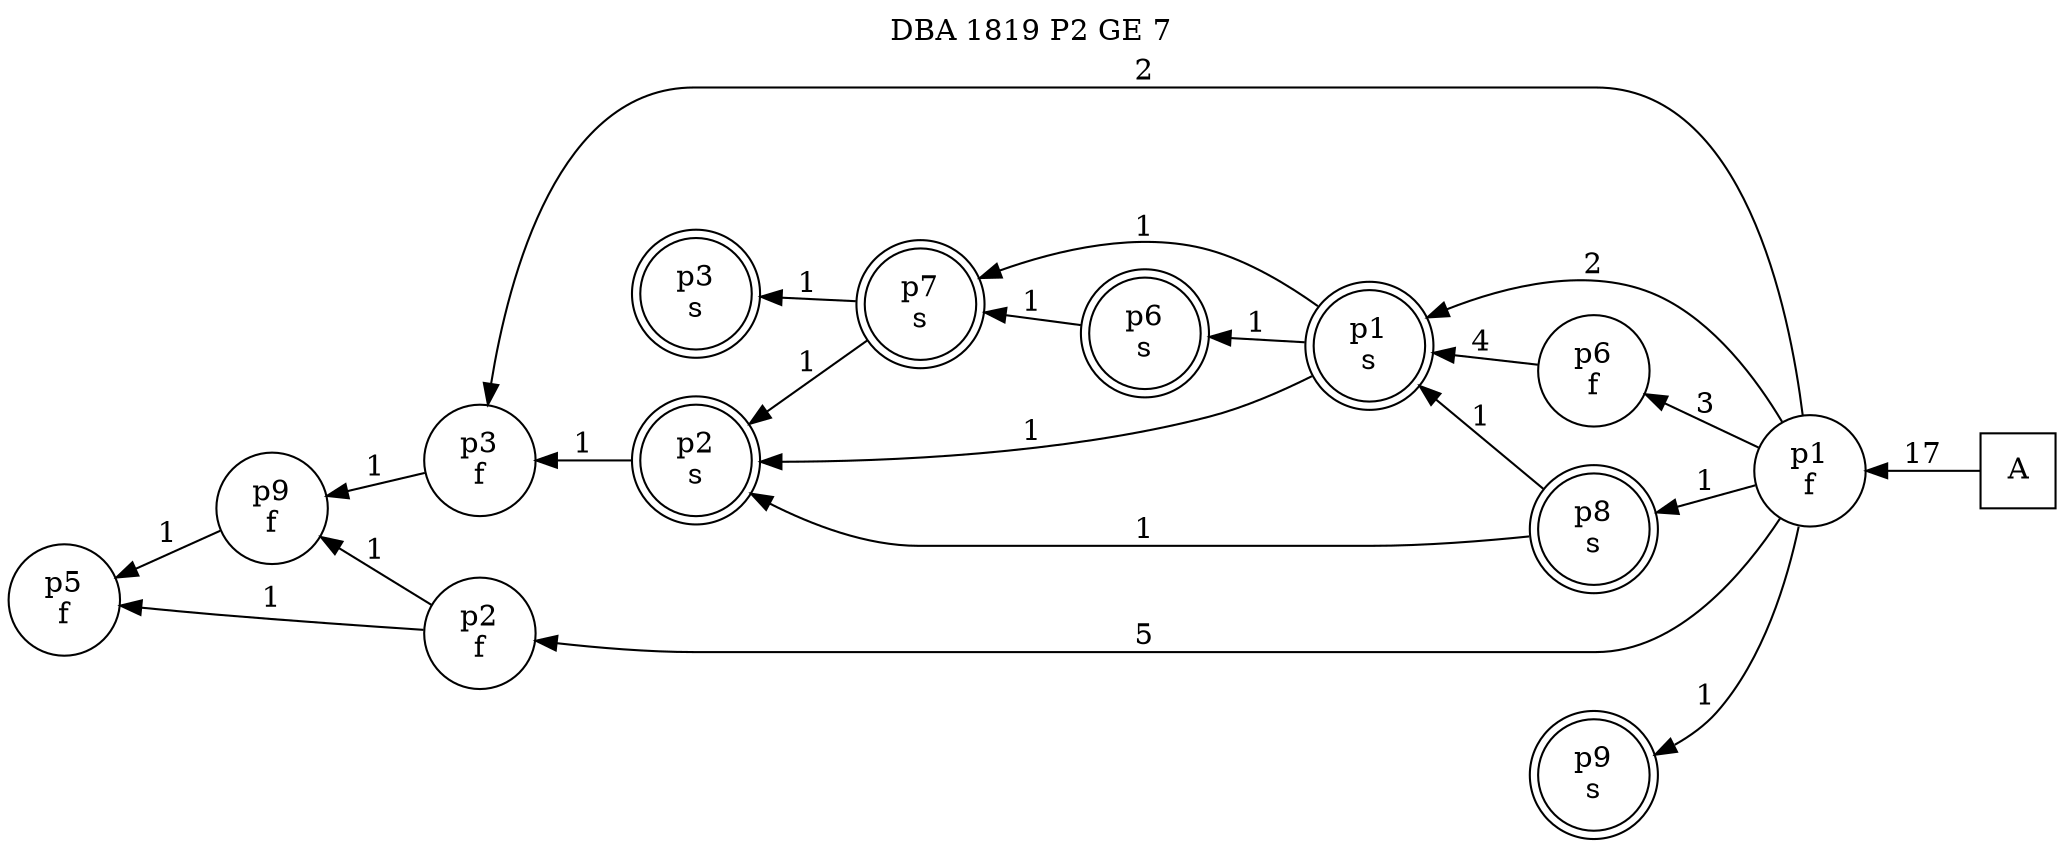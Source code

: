 digraph DBA_1819_P2_GE_7_GOOD {
labelloc="tl"
label= " DBA 1819 P2 GE 7 "
rankdir="RL";
"A" [shape="square" label="A"]
"p1_f" [shape="circle" label="p1
f"]
"p6_f" [shape="circle" label="p6
f"]
"p1_s" [shape="doublecircle" label="p1
s"]
"p6_s" [shape="doublecircle" label="p6
s"]
"p7_s" [shape="doublecircle" label="p7
s"]
"p3_s" [shape="doublecircle" label="p3
s"]
"p2_s" [shape="doublecircle" label="p2
s"]
"p3_f" [shape="circle" label="p3
f"]
"p2_f" [shape="circle" label="p2
f"]
"p5_f" [shape="circle" label="p5
f"]
"p8_s" [shape="doublecircle" label="p8
s"]
"p9_f" [shape="circle" label="p9
f"]
"p9_s" [shape="doublecircle" label="p9
s"]
"A" -> "p1_f" [ label=17]
"p1_f" -> "p6_f" [ label=3]
"p1_f" -> "p1_s" [ label=2]
"p1_f" -> "p3_f" [ label=2]
"p1_f" -> "p2_f" [ label=5]
"p1_f" -> "p8_s" [ label=1]
"p1_f" -> "p9_s" [ label=1]
"p6_f" -> "p1_s" [ label=4]
"p1_s" -> "p6_s" [ label=1]
"p1_s" -> "p7_s" [ label=1]
"p1_s" -> "p2_s" [ label=1]
"p6_s" -> "p7_s" [ label=1]
"p7_s" -> "p3_s" [ label=1]
"p7_s" -> "p2_s" [ label=1]
"p2_s" -> "p3_f" [ label=1]
"p3_f" -> "p9_f" [ label=1]
"p2_f" -> "p5_f" [ label=1]
"p2_f" -> "p9_f" [ label=1]
"p8_s" -> "p1_s" [ label=1]
"p8_s" -> "p2_s" [ label=1]
"p9_f" -> "p5_f" [ label=1]
}
